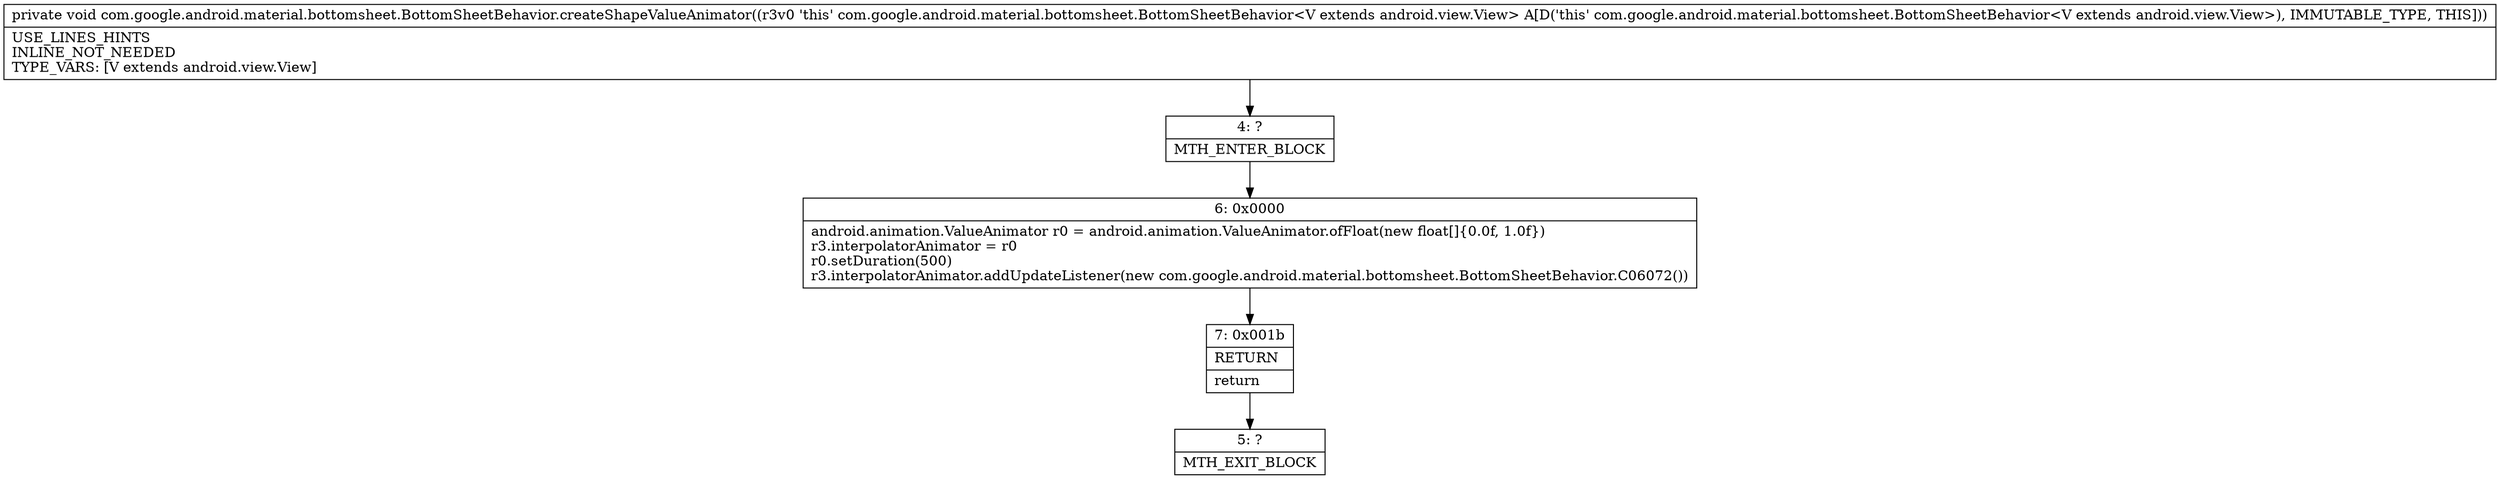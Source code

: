 digraph "CFG forcom.google.android.material.bottomsheet.BottomSheetBehavior.createShapeValueAnimator()V" {
Node_4 [shape=record,label="{4\:\ ?|MTH_ENTER_BLOCK\l}"];
Node_6 [shape=record,label="{6\:\ 0x0000|android.animation.ValueAnimator r0 = android.animation.ValueAnimator.ofFloat(new float[]\{0.0f, 1.0f\})\lr3.interpolatorAnimator = r0\lr0.setDuration(500)\lr3.interpolatorAnimator.addUpdateListener(new com.google.android.material.bottomsheet.BottomSheetBehavior.C06072())\l}"];
Node_7 [shape=record,label="{7\:\ 0x001b|RETURN\l|return\l}"];
Node_5 [shape=record,label="{5\:\ ?|MTH_EXIT_BLOCK\l}"];
MethodNode[shape=record,label="{private void com.google.android.material.bottomsheet.BottomSheetBehavior.createShapeValueAnimator((r3v0 'this' com.google.android.material.bottomsheet.BottomSheetBehavior\<V extends android.view.View\> A[D('this' com.google.android.material.bottomsheet.BottomSheetBehavior\<V extends android.view.View\>), IMMUTABLE_TYPE, THIS]))  | USE_LINES_HINTS\lINLINE_NOT_NEEDED\lTYPE_VARS: [V extends android.view.View]\l}"];
MethodNode -> Node_4;Node_4 -> Node_6;
Node_6 -> Node_7;
Node_7 -> Node_5;
}

